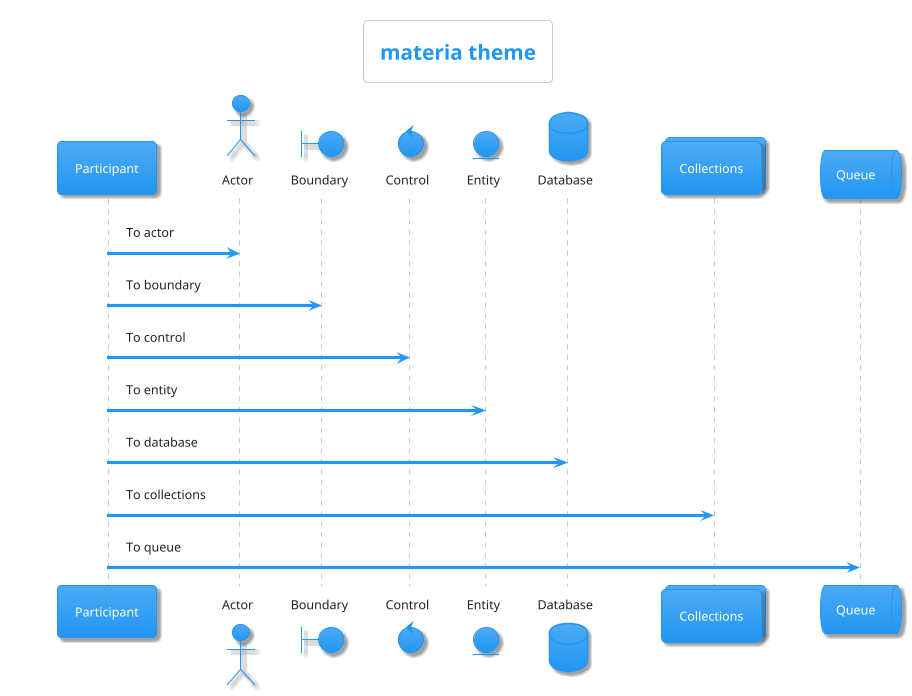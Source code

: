 ' Do not edit
' Theme Gallery
' autogenerated by script
@startuml
!theme materia
title materia theme
participant Participant as Foo
actor       Actor       as Foo1
boundary    Boundary    as Foo2
control     Control     as Foo3
entity      Entity      as Foo4
database    Database    as Foo5
collections Collections as Foo6
queue       Queue       as Foo7
Foo -> Foo1 : To actor 
Foo -> Foo2 : To boundary
Foo -> Foo3 : To control
Foo -> Foo4 : To entity
Foo -> Foo5 : To database
Foo -> Foo6 : To collections
Foo -> Foo7 : To queue
@enduml
